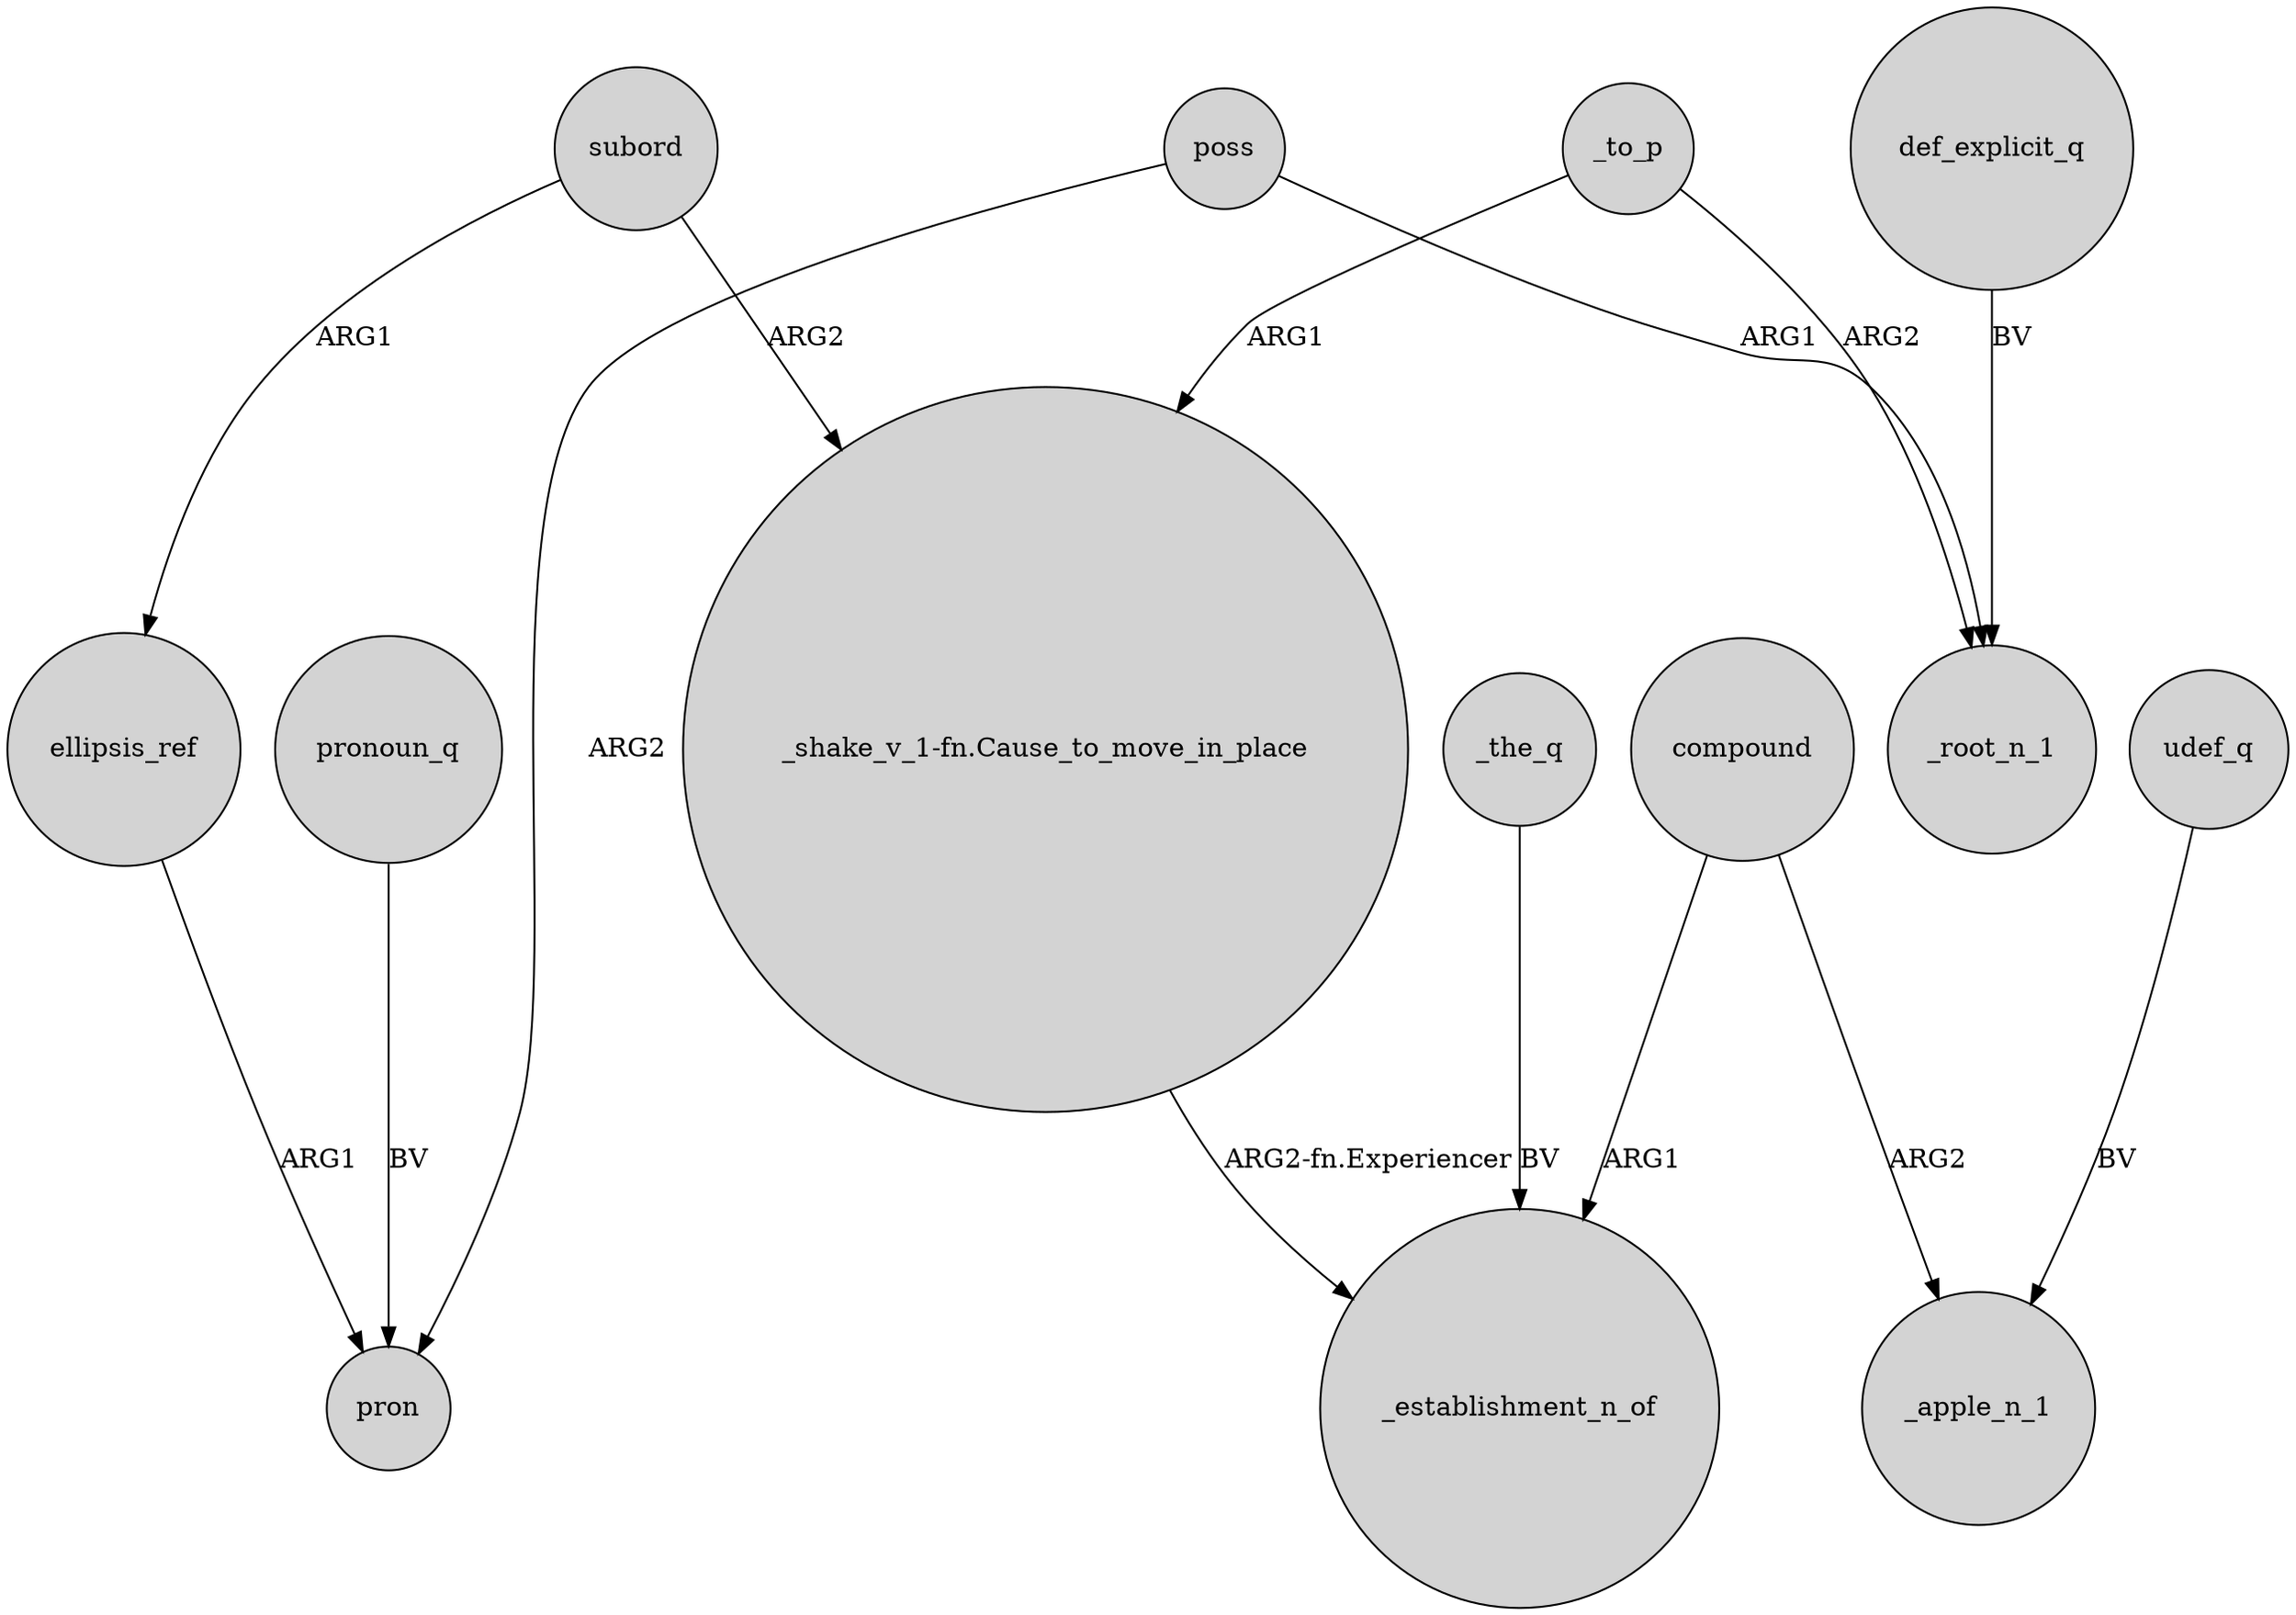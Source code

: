 digraph {
	node [shape=circle style=filled]
	ellipsis_ref -> pron [label=ARG1]
	compound -> _establishment_n_of [label=ARG1]
	compound -> _apple_n_1 [label=ARG2]
	poss -> _root_n_1 [label=ARG1]
	subord -> ellipsis_ref [label=ARG1]
	def_explicit_q -> _root_n_1 [label=BV]
	_the_q -> _establishment_n_of [label=BV]
	"_shake_v_1-fn.Cause_to_move_in_place" -> _establishment_n_of [label="ARG2-fn.Experiencer"]
	poss -> pron [label=ARG2]
	_to_p -> _root_n_1 [label=ARG2]
	udef_q -> _apple_n_1 [label=BV]
	subord -> "_shake_v_1-fn.Cause_to_move_in_place" [label=ARG2]
	_to_p -> "_shake_v_1-fn.Cause_to_move_in_place" [label=ARG1]
	pronoun_q -> pron [label=BV]
}
